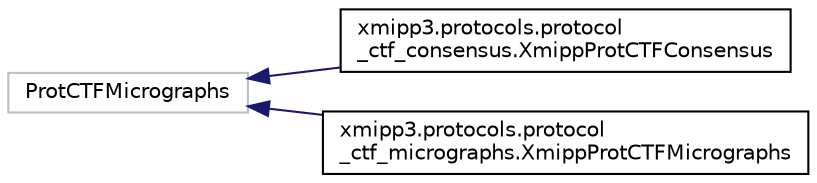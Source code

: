digraph "Graphical Class Hierarchy"
{
  edge [fontname="Helvetica",fontsize="10",labelfontname="Helvetica",labelfontsize="10"];
  node [fontname="Helvetica",fontsize="10",shape=record];
  rankdir="LR";
  Node375 [label="ProtCTFMicrographs",height=0.2,width=0.4,color="grey75", fillcolor="white", style="filled"];
  Node375 -> Node0 [dir="back",color="midnightblue",fontsize="10",style="solid",fontname="Helvetica"];
  Node0 [label="xmipp3.protocols.protocol\l_ctf_consensus.XmippProtCTFConsensus",height=0.2,width=0.4,color="black", fillcolor="white", style="filled",URL="$classxmipp3_1_1protocols_1_1protocol__ctf__consensus_1_1XmippProtCTFConsensus.html"];
  Node375 -> Node377 [dir="back",color="midnightblue",fontsize="10",style="solid",fontname="Helvetica"];
  Node377 [label="xmipp3.protocols.protocol\l_ctf_micrographs.XmippProtCTFMicrographs",height=0.2,width=0.4,color="black", fillcolor="white", style="filled",URL="$classxmipp3_1_1protocols_1_1protocol__ctf__micrographs_1_1XmippProtCTFMicrographs.html"];
}
